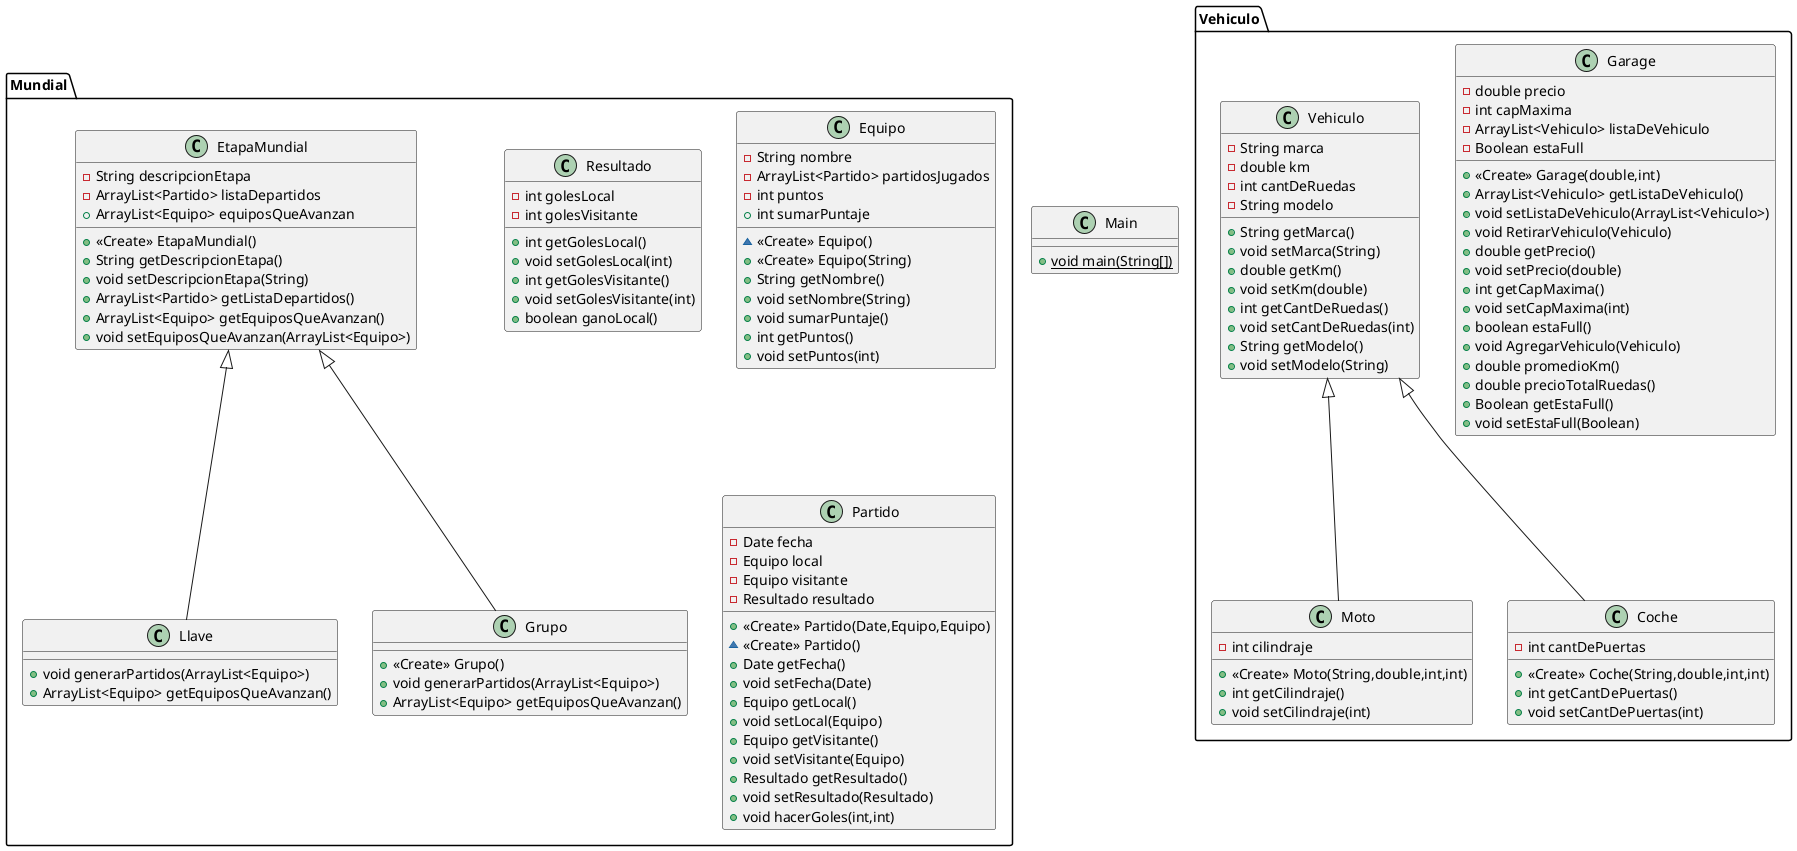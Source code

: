 @startuml
class Mundial.Llave {
+ void generarPartidos(ArrayList<Equipo>)
+ ArrayList<Equipo> getEquiposQueAvanzan()
}
class Vehiculo.Moto {
- int cilindraje
+ <<Create>> Moto(String,double,int,int)
+ int getCilindraje()
+ void setCilindraje(int)
}
class Main {
+ {static} void main(String[])
}
class Mundial.Resultado {
- int golesLocal
- int golesVisitante
+ int getGolesLocal()
+ void setGolesLocal(int)
+ int getGolesVisitante()
+ void setGolesVisitante(int)
+ boolean ganoLocal()
}
class Mundial.Grupo {
+ <<Create>> Grupo()
+ void generarPartidos(ArrayList<Equipo>)
+ ArrayList<Equipo> getEquiposQueAvanzan()
}
class Vehiculo.Garage {
- double precio
- int capMaxima
- ArrayList<Vehiculo> listaDeVehiculo
- Boolean estaFull
+ <<Create>> Garage(double,int)
+ ArrayList<Vehiculo> getListaDeVehiculo()
+ void setListaDeVehiculo(ArrayList<Vehiculo>)
+ void RetirarVehiculo(Vehiculo)
+ double getPrecio()
+ void setPrecio(double)
+ int getCapMaxima()
+ void setCapMaxima(int)
+ boolean estaFull()
+ void AgregarVehiculo(Vehiculo)
+ double promedioKm()
+ double precioTotalRuedas()
+ Boolean getEstaFull()
+ void setEstaFull(Boolean)
}
class Vehiculo.Vehiculo {
- String marca
- double km
- int cantDeRuedas
- String modelo
+ String getMarca()
+ void setMarca(String)
+ double getKm()
+ void setKm(double)
+ int getCantDeRuedas()
+ void setCantDeRuedas(int)
+ String getModelo()
+ void setModelo(String)
}
class Mundial.Equipo {
- String nombre
- ArrayList<Partido> partidosJugados
- int puntos
+ int sumarPuntaje
~ <<Create>> Equipo()
+ <<Create>> Equipo(String)
+ String getNombre()
+ void setNombre(String)
+ void sumarPuntaje()
+ int getPuntos()
+ void setPuntos(int)
}
class Mundial.EtapaMundial {
- String descripcionEtapa
- ArrayList<Partido> listaDepartidos
+ ArrayList<Equipo> equiposQueAvanzan
+ <<Create>> EtapaMundial()
+ String getDescripcionEtapa()
+ void setDescripcionEtapa(String)
+ ArrayList<Partido> getListaDepartidos()
+ ArrayList<Equipo> getEquiposQueAvanzan()
+ void setEquiposQueAvanzan(ArrayList<Equipo>)
}
class Vehiculo.Coche {
- int cantDePuertas
+ <<Create>> Coche(String,double,int,int)
+ int getCantDePuertas()
+ void setCantDePuertas(int)
}
class Mundial.Partido {
- Date fecha
- Equipo local
- Equipo visitante
- Resultado resultado
+ <<Create>> Partido(Date,Equipo,Equipo)
~ <<Create>> Partido()
+ Date getFecha()
+ void setFecha(Date)
+ Equipo getLocal()
+ void setLocal(Equipo)
+ Equipo getVisitante()
+ void setVisitante(Equipo)
+ Resultado getResultado()
+ void setResultado(Resultado)
+ void hacerGoles(int,int)
}


Mundial.EtapaMundial <|-- Mundial.Llave
Vehiculo.Vehiculo <|-- Vehiculo.Moto
Mundial.EtapaMundial <|-- Mundial.Grupo
Vehiculo.Vehiculo <|-- Vehiculo.Coche
@enduml